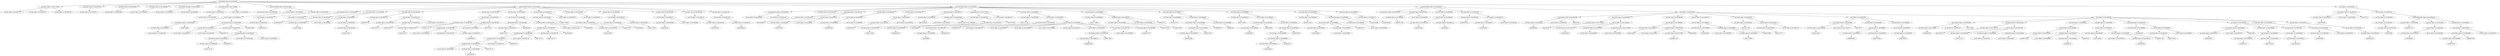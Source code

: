 strict digraph  {
<_ast.alias object at 0xa16f33710>;
<_ast.alias object at 0xa16f33750>;
<_ast.alias object at 0xa16f33790>;
<_ast.Import object at 0xa1715e910>;
<_ast.alias object at 0xa16f33810>;
<_ast.Import object at 0xa16f337d0>;
<_ast.alias object at 0xa16f33890>;
<_ast.Import object at 0xa16f33850>;
<_ast.alias object at 0xa16f33910>;
<_ast.Import object at 0xa16f338d0>;
<_ast.alias object at 0xa16f33990>;
<_ast.alias object at 0xa16f339d0>;
<_ast.ImportFrom object at 0xa16f33950>;
<_ast.Store object at 0x10295c290>;
<_ast.Name object at 0xa16f33a10>;
<_ast.Str object at 0xa16f33a50>;
<_ast.Assign object at 0xa175364d0>;
<_ast.arguments object at 0xa16f33a90>;
<_ast.Load object at 0x10295c1d0>;
<_ast.Name object at 0xa16f33b90>;
<_ast.Attribute object at 0xa16f33b50>;
Load8154080;
<_ast.Str object at 0xa16f33c50>;
<_ast.Str object at 0xa16f33c90>;
<_ast.List object at 0xa16f33c10>;
Load2938710;
<_ast.Name object at 0xa16f33d90>;
Load1734170;
<_ast.Attribute object at 0xa16f33d50>;
Load9488154;
<_ast.Eq object at 0x102961a90>;
<_ast.Str object at 0xa16f33dd0>;
<_ast.Compare object at 0xa16f33d10>;
<_ast.Index object at 0xa16f33cd0>;
<_ast.Subscript object at 0xa16f33bd0>;
Load9207699;
<_ast.Call object at 0xa16f33b10>;
<_ast.Expr object at 0xa16f33ad0>;
<_ast.Name object at 0xa16f33e10>;
Load5867138;
<_ast.Call object at 0xa16f2e910>;
<_ast.Expr object at 0xa32fb7ed0>;
<_ast.FunctionDef object at 0xa16c13390>;
<_ast.arg object at 0xa16f33e90>;
<_ast.arguments object at 0xa16f33e50>;
<_ast.Name object at 0xa16f33f10>;
Store6006076;
<_ast.Name object at 0xa16f33f90>;
Load6745899;
<_ast.Str object at 0xa16f33fd0>;
<_ast.Name object at 0xa32fb1090>;
Load5122591;
<_ast.Call object at 0xa32fb1050>;
<_ast.Call object at 0xa16f33f50>;
<_ast.Assign object at 0xa16f33ed0>;
<_ast.Name object at 0xa32fb1110>;
Store6087792;
<_ast.Name object at 0xa32fb1190>;
Load7452571;
<_ast.Name object at 0xa32fb11d0>;
Load9332816;
<_ast.Str object at 0xa32fb1210>;
<_ast.Call object at 0xa32fb1150>;
<_ast.Assign object at 0xa32fb10d0>;
<_ast.Name object at 0xa32fb1310>;
Load2105372;
<_ast.Attribute object at 0xa32fb12d0>;
Load1127371;
<_ast.Str object at 0xa32fb13d0>;
<_ast.Add object at 0x10295cc90>;
<_ast.Name object at 0xa32fb1410>;
Load6908512;
<_ast.BinOp object at 0xa32fb1390>;
<_ast.Str object at 0xa16f4df10>;
<_ast.BinOp object at 0xa32fb1350>;
Add7371037;
<_ast.Call object at 0xa32fb1290>;
<_ast.Expr object at 0xa32fb1250>;
<_ast.Name object at 0xa32fb1510>;
Load5707041;
<_ast.Attribute object at 0xa32fb14d0>;
Load9661508;
<_ast.Str object at 0xa32fb1690>;
<_ast.Name object at 0xa32fb16d0>;
Load2456524;
<_ast.BinOp object at 0xa32fb1650>;
Add3318174;
<_ast.Str object at 0xa32fb1710>;
<_ast.BinOp object at 0xa32fb1610>;
Add8267814;
<_ast.Str object at 0xa32fb1750>;
<_ast.BinOp object at 0xa32fb15d0>;
Add1791273;
<_ast.Name object at 0xa32fb1790>;
Load7319175;
<_ast.BinOp object at 0xa32fb1590>;
Add1843484;
<_ast.Str object at 0xa32fb17d0>;
<_ast.BinOp object at 0xa32fb1550>;
Add4885092;
<_ast.Call object at 0xa32fb1490>;
<_ast.Expr object at 0xa32fb1450>;
<_ast.Name object at 0xa32fb1850>;
Store7326563;
<_ast.Str object at 0xa32fb1890>;
<_ast.Assign object at 0xa32fb1810>;
<_ast.Name object at 0xa32fb1990>;
Load5579648;
<_ast.Attribute object at 0xa32fb1950>;
Load4427810;
<_ast.Call object at 0xa32fb1910>;
<_ast.Expr object at 0xa32fb18d0>;
<_ast.Name object at 0xa32fb1a50>;
Load1400801;
<_ast.Name object at 0xa32fb1a90>;
Load1224339;
<_ast.Call object at 0xa32fb1a10>;
<_ast.Expr object at 0xa32fb19d0>;
<_ast.Name object at 0xa32fb1b50>;
Load203644;
<_ast.Str object at 0xa32fb1b90>;
<_ast.Call object at 0xa32fb1b10>;
<_ast.Expr object at 0xa32fb1ad0>;
<_ast.Name object at 0xa32fb1c50>;
Load2024321;
<_ast.Call object at 0xa32fb1c10>;
<_ast.Expr object at 0xa32fb1bd0>;
<_ast.Name object at 0xa32fb1d10>;
Load2598974;
<_ast.Call object at 0xa32fb1cd0>;
<_ast.Expr object at 0xa32fb1c90>;
<_ast.FunctionDef object at 0xa18324b10>;
<_ast.arg object at 0xa32fb1dd0>;
<_ast.arg object at 0xa32fb1e10>;
<_ast.arguments object at 0xa32fb1d90>;
<_ast.Global object at 0xa32fb1e50>;
<_ast.Name object at 0xa32fb1ed0>;
Store283900;
<_ast.Name object at 0xa32fb1f50>;
Load2570507;
<_ast.Str object at 0xa32fb1f90>;
<_ast.Call object at 0xa32fb1f10>;
<_ast.Assign object at 0xa32fb1e90>;
<_ast.Name object at 0xa16f59090>;
Load6490626;
<_ast.Str object at 0xa16f590d0>;
<_ast.Call object at 0xa16f59050>;
<_ast.Expr object at 0xa32fb1fd0>;
<_ast.Name object at 0xa16f59190>;
Load2281004;
<_ast.Str object at 0xa16f591d0>;
<_ast.Call object at 0xa16f59150>;
<_ast.Expr object at 0xa16f59110>;
<_ast.Name object at 0xa16f59250>;
Store5028488;
<_ast.Str object at 0xa16f592d0>;
<_ast.Mod object at 0x102961090>;
<_ast.Name object at 0xa16f59350>;
Load8774249;
<_ast.Name object at 0xa16f59390>;
Load2984108;
<_ast.Tuple object at 0xa16f59310>;
Load5998568;
<_ast.BinOp object at 0xa16f59290>;
<_ast.Assign object at 0xa16f59210>;
<_ast.Name object at 0xa16f593d0>;
Store1340343;
<_ast.Str object at 0xa16f59410>;
<_ast.Assign object at 0xa17105d10>;
<_ast.Name object at 0xa16f59490>;
Store7172703;
<_ast.Name object at 0xa16f59590>;
Load548005;
<_ast.Attribute object at 0xa16f59550>;
Load6494139;
<_ast.Attribute object at 0xa16f59510>;
Load4620229;
<_ast.Str object at 0xa16f59610>;
<_ast.Str object at 0xa16f59650>;
<_ast.Str object at 0xa16f59690>;
<_ast.Str object at 0xa16f596d0>;
<_ast.Num object at 0xa16f59710>;
<_ast.Str object at 0xa16f59750>;
<_ast.Name object at 0xa16f59810>;
Load9809563;
<_ast.Attribute object at 0xa16f597d0>;
Load9215008;
<_ast.Str object at 0xa16f59850>;
<_ast.Call object at 0xa16f59790>;
<_ast.Name object at 0xa16f59890>;
Load5921776;
<_ast.Dict object at 0xa16f595d0>;
<_ast.Call object at 0xa16f594d0>;
<_ast.Assign object at 0xa16f59450>;
<_ast.Name object at 0xa16f59910>;
Store7773609;
<_ast.Name object at 0xa16f59990>;
Load7129570;
<_ast.Name object at 0xa16f599d0>;
Load4070269;
<_ast.BinOp object at 0xa16f59950>;
Add4341527;
<_ast.Assign object at 0xa16f598d0>;
<_ast.Name object at 0xa16f59a50>;
Store2511077;
<_ast.Name object at 0xa16f59b50>;
Load1629409;
<_ast.Attribute object at 0xa16f59b10>;
Load3517603;
<_ast.Attribute object at 0xa16f59ad0>;
Load8833417;
<_ast.Name object at 0xa16f59b90>;
Load892587;
<_ast.Call object at 0xa16f59a90>;
<_ast.Assign object at 0xa16f59a10>;
<_ast.Name object at 0xa16f59c10>;
Store7734283;
<_ast.Name object at 0xa16f59cd0>;
Load948895;
<_ast.Attribute object at 0xa16f59c90>;
Load5663406;
<_ast.Name object at 0xa16f59e10>;
Load2263841;
<_ast.Attribute object at 0xa16f59dd0>;
Load4408214;
<_ast.Call object at 0xa16f59d90>;
<_ast.Attribute object at 0xa16f59d50>;
Load5205842;
<_ast.Call object at 0xa16f59d10>;
<_ast.Call object at 0xa16f59c50>;
<_ast.Assign object at 0xa16f59bd0>;
<_ast.Name object at 0xa16f59e90>;
Store8113516;
<_ast.Name object at 0xa16f59f50>;
Load7289642;
<_ast.Str object at 0xa16f59fd0>;
<_ast.Index object at 0xa16f59f90>;
<_ast.Subscript object at 0xa16f59f10>;
Load9305817;
<_ast.Str object at 0xa16f38090>;
<_ast.Index object at 0xa16f38050>;
<_ast.Subscript object at 0xa16f59ed0>;
Load5234389;
<_ast.Assign object at 0xa16f59e50>;
<_ast.Name object at 0xa16f38110>;
Load4298548;
<_ast.Return object at 0xa16f380d0>;
<_ast.FunctionDef object at 0xa32fb1d50>;
<_ast.arguments object at 0xa16f33210>;
<_ast.Name object at 0xa32fb9e50>;
Store2921329;
<_ast.Str object at 0xa18fae050>;
<_ast.Assign object at 0xa16f33250>;
<_ast.Name object at 0xa18fae150>;
Load7615594;
<_ast.Name object at 0xa18fae110>;
Load446403;
<_ast.Call object at 0xa18fae090>;
<_ast.Expr object at 0xa18fae0d0>;
<_ast.Name object at 0xa18fae190>;
Store6276243;
<_ast.Name object at 0xa18fae210>;
Load8446975;
<_ast.Str object at 0xa18fae2d0>;
<_ast.Call object at 0xa18fae250>;
<_ast.Assign object at 0xa18fae1d0>;
<_ast.Name object at 0xa18fae350>;
Load9998361;
<_ast.Str object at 0xa18fae410>;
<_ast.Compare object at 0xa18fae390>;
Eq8822931;
<_ast.Name object at 0xa17564810>;
Store195361;
<_ast.Name object at 0xa17874210>;
Load5583004;
<_ast.Str object at 0xa18a9a8d0>;
<_ast.keyword object at 0xa16f56950>;
<_ast.Str object at 0xa32fd2850>;
<_ast.keyword object at 0xa171844d0>;
<_ast.Call object at 0xa17564450>;
<_ast.Assign object at 0xa18fae3d0>;
<_ast.Name object at 0xa16f65e10>;
Load5135901;
<_ast.Str object at 0xa1c51ff50>;
<_ast.Name object at 0xa222a5fd0>;
Load6651744;
<_ast.BinOp object at 0xa16f31690>;
Add4459844;
<_ast.Call object at 0xa16f65e90>;
<_ast.Expr object at 0xa16f653d0>;
<_ast.Name object at 0xa178a0690>;
Load7691008;
<_ast.Str object at 0xa16f696d0>;
<_ast.Name object at 0xa32fdb850>;
Load1774346;
<_ast.BinOp object at 0xa32fdf690>;
Add3057862;
<_ast.Call object at 0xa178a0050>;
<_ast.Expr object at 0xa178a0e10>;
<_ast.Name object at 0xa32fc0810>;
Store1467789;
<_ast.Name object at 0xa32fb5850>;
Load7557787;
<_ast.Str object at 0xa32fb5110>;
<_ast.Call object at 0xa32fc0450>;
<_ast.Assign object at 0xa32fc0f50>;
<_ast.Name object at 0xa2229a5d0>;
Load2522492;
<_ast.Str object at 0xa1718aa10>;
<_ast.Compare object at 0xa32fb5090>;
Eq6700737;
<_ast.Name object at 0xa16f5ef10>;
Load8880395;
<_ast.Name object at 0xa16f5ef50>;
Load7550035;
<_ast.Call object at 0xa32fd06d0>;
<_ast.Expr object at 0xa32fe4a50>;
<_ast.Name object at 0xa16f360d0>;
Load3790932;
<_ast.Call object at 0xa16f36610>;
<_ast.Expr object at 0xa16f36590>;
<_ast.If object at 0xa32fb53d0>;
<_ast.Name object at 0xa1c52b590>;
Load5067009;
<_ast.Str object at 0xa32fb7c10>;
<_ast.Compare object at 0xa16f36190>;
Eq1754350;
<_ast.Name object at 0xa1c530e50>;
Store5386713;
<_ast.Name object at 0xa189c54d0>;
Load7237151;
<_ast.Str object at 0xa32fc5510>;
<_ast.keyword object at 0xa16f19e90>;
<_ast.Str object at 0xa16f34b50>;
<_ast.keyword object at 0xa16f34ad0>;
<_ast.Call object at 0xa19405cd0>;
<_ast.Assign object at 0xa32fb7cd0>;
<_ast.Name object at 0xa16f349d0>;
Load9117888;
<_ast.Str object at 0xa16f34950>;
<_ast.Name object at 0xa16f34a90>;
Load188343;
<_ast.BinOp object at 0xa16f34b10>;
Add829235;
<_ast.Call object at 0xa16f34b90>;
<_ast.Expr object at 0xa16f34a50>;
<_ast.Name object at 0xa16f34850>;
Load1036549;
<_ast.Str object at 0xa16f347d0>;
<_ast.Name object at 0xa16f34910>;
Load2266230;
<_ast.BinOp object at 0xa16f34990>;
Add6621730;
<_ast.Call object at 0xa16f34a10>;
<_ast.Expr object at 0xa16f348d0>;
<_ast.Name object at 0xa16f34890>;
Store694229;
<_ast.Name object at 0xa16f34810>;
Load1379013;
<_ast.Str object at 0xa16f34650>;
<_ast.Call object at 0xa16f346d0>;
<_ast.Assign object at 0xa16f34750>;
<_ast.Name object at 0xa16f34710>;
Load1298871;
<_ast.Str object at 0xa16f34550>;
<_ast.Compare object at 0xa16f345d0>;
Eq6491308;
<_ast.Name object at 0xa16f34610>;
Load4042257;
<_ast.Name object at 0xa16f34450>;
Load3742870;
<_ast.Call object at 0xa16f344d0>;
<_ast.Expr object at 0xa16f34690>;
<_ast.Name object at 0xa16f34510>;
Load3302249;
<_ast.Call object at 0xa16f343d0>;
<_ast.Expr object at 0xa16f34590>;
<_ast.If object at 0xa16f34790>;
<_ast.Name object at 0xa16f342d0>;
Load1884659;
<_ast.Str object at 0xa16f34410>;
<_ast.Call object at 0xa16f34490>;
<_ast.Expr object at 0xa16f34350>;
<_ast.Name object at 0xa16f341d0>;
Load5585242;
<_ast.Call object at 0xa16f34390>;
<_ast.Expr object at 0xa16f34250>;
<_ast.If object at 0xa16f365d0>;
<_ast.If object at 0xa18fae290>;
<_ast.FunctionDef object at 0xa16f38150>;
<_ast.Name object at 0xa16f34290>;
Load4479946;
<_ast.Str object at 0xa16f340d0>;
<_ast.Compare object at 0xa16f34150>;
Eq2543779;
<_ast.Name object at 0xa16f34c50>;
Load587898;
<_ast.Call object at 0xa16f34190>;
<_ast.Expr object at 0xa16f34050>;
<_ast.Name object at 0xa16f34cd0>;
Load4076178;
<_ast.Name object at 0xa16f34c90>;
Load3449667;
<_ast.Str object at 0xa16f34dd0>;
<_ast.Call object at 0xa16f34d50>;
<_ast.Expr object at 0xa16f34090>;
<_ast.Name object at 0xa16f34ed0>;
Load6030131;
<_ast.Attribute object at 0xa16f34d90>;
Load6487529;
<_ast.Num object at 0xa16f34e10>;
<_ast.Call object at 0xa16f34e50>;
<_ast.Expr object at 0xa16f34d10>;
<_ast.ExceptHandler object at 0xa16f34110>;
<_ast.Try object at 0xa16f34210>;
<_ast.If object at 0xa16f34310>;
<_ast.Module object at 0xa32fc43d0>;
<_ast.Import object at 0xa1715e910> -> <_ast.alias object at 0xa16f33710>;
<_ast.Import object at 0xa1715e910> -> <_ast.alias object at 0xa16f33750>;
<_ast.Import object at 0xa1715e910> -> <_ast.alias object at 0xa16f33790>;
<_ast.Import object at 0xa16f337d0> -> <_ast.alias object at 0xa16f33810>;
<_ast.Import object at 0xa16f33850> -> <_ast.alias object at 0xa16f33890>;
<_ast.Import object at 0xa16f338d0> -> <_ast.alias object at 0xa16f33910>;
<_ast.ImportFrom object at 0xa16f33950> -> <_ast.alias object at 0xa16f33990>;
<_ast.ImportFrom object at 0xa16f33950> -> <_ast.alias object at 0xa16f339d0>;
<_ast.Name object at 0xa16f33a10> -> <_ast.Store object at 0x10295c290>;
<_ast.Assign object at 0xa175364d0> -> <_ast.Name object at 0xa16f33a10>;
<_ast.Assign object at 0xa175364d0> -> <_ast.Str object at 0xa16f33a50>;
<_ast.Name object at 0xa16f33b90> -> <_ast.Load object at 0x10295c1d0>;
<_ast.Attribute object at 0xa16f33b50> -> <_ast.Name object at 0xa16f33b90>;
<_ast.Attribute object at 0xa16f33b50> -> Load8154080;
<_ast.List object at 0xa16f33c10> -> <_ast.Str object at 0xa16f33c50>;
<_ast.List object at 0xa16f33c10> -> <_ast.Str object at 0xa16f33c90>;
<_ast.List object at 0xa16f33c10> -> Load2938710;
<_ast.Name object at 0xa16f33d90> -> Load1734170;
<_ast.Attribute object at 0xa16f33d50> -> <_ast.Name object at 0xa16f33d90>;
<_ast.Attribute object at 0xa16f33d50> -> Load9488154;
<_ast.Compare object at 0xa16f33d10> -> <_ast.Attribute object at 0xa16f33d50>;
<_ast.Compare object at 0xa16f33d10> -> <_ast.Eq object at 0x102961a90>;
<_ast.Compare object at 0xa16f33d10> -> <_ast.Str object at 0xa16f33dd0>;
<_ast.Index object at 0xa16f33cd0> -> <_ast.Compare object at 0xa16f33d10>;
<_ast.Subscript object at 0xa16f33bd0> -> <_ast.List object at 0xa16f33c10>;
<_ast.Subscript object at 0xa16f33bd0> -> <_ast.Index object at 0xa16f33cd0>;
<_ast.Subscript object at 0xa16f33bd0> -> Load9207699;
<_ast.Call object at 0xa16f33b10> -> <_ast.Attribute object at 0xa16f33b50>;
<_ast.Call object at 0xa16f33b10> -> <_ast.Subscript object at 0xa16f33bd0>;
<_ast.Expr object at 0xa16f33ad0> -> <_ast.Call object at 0xa16f33b10>;
<_ast.Name object at 0xa16f33e10> -> Load5867138;
<_ast.Call object at 0xa16f2e910> -> <_ast.Name object at 0xa16f33e10>;
<_ast.Expr object at 0xa32fb7ed0> -> <_ast.Call object at 0xa16f2e910>;
<_ast.FunctionDef object at 0xa16c13390> -> <_ast.arguments object at 0xa16f33a90>;
<_ast.FunctionDef object at 0xa16c13390> -> <_ast.Expr object at 0xa16f33ad0>;
<_ast.FunctionDef object at 0xa16c13390> -> <_ast.Expr object at 0xa32fb7ed0>;
<_ast.arguments object at 0xa16f33e50> -> <_ast.arg object at 0xa16f33e90>;
<_ast.Name object at 0xa16f33f10> -> Store6006076;
<_ast.Name object at 0xa16f33f90> -> Load6745899;
<_ast.Name object at 0xa32fb1090> -> Load5122591;
<_ast.Call object at 0xa32fb1050> -> <_ast.Name object at 0xa32fb1090>;
<_ast.Call object at 0xa16f33f50> -> <_ast.Name object at 0xa16f33f90>;
<_ast.Call object at 0xa16f33f50> -> <_ast.Str object at 0xa16f33fd0>;
<_ast.Call object at 0xa16f33f50> -> <_ast.Call object at 0xa32fb1050>;
<_ast.Assign object at 0xa16f33ed0> -> <_ast.Name object at 0xa16f33f10>;
<_ast.Assign object at 0xa16f33ed0> -> <_ast.Call object at 0xa16f33f50>;
<_ast.Name object at 0xa32fb1110> -> Store6087792;
<_ast.Name object at 0xa32fb1190> -> Load7452571;
<_ast.Name object at 0xa32fb11d0> -> Load9332816;
<_ast.Call object at 0xa32fb1150> -> <_ast.Name object at 0xa32fb1190>;
<_ast.Call object at 0xa32fb1150> -> <_ast.Name object at 0xa32fb11d0>;
<_ast.Call object at 0xa32fb1150> -> <_ast.Str object at 0xa32fb1210>;
<_ast.Assign object at 0xa32fb10d0> -> <_ast.Name object at 0xa32fb1110>;
<_ast.Assign object at 0xa32fb10d0> -> <_ast.Call object at 0xa32fb1150>;
<_ast.Name object at 0xa32fb1310> -> Load2105372;
<_ast.Attribute object at 0xa32fb12d0> -> <_ast.Name object at 0xa32fb1310>;
<_ast.Attribute object at 0xa32fb12d0> -> Load1127371;
<_ast.Name object at 0xa32fb1410> -> Load6908512;
<_ast.BinOp object at 0xa32fb1390> -> <_ast.Str object at 0xa32fb13d0>;
<_ast.BinOp object at 0xa32fb1390> -> <_ast.Add object at 0x10295cc90>;
<_ast.BinOp object at 0xa32fb1390> -> <_ast.Name object at 0xa32fb1410>;
<_ast.BinOp object at 0xa32fb1350> -> <_ast.BinOp object at 0xa32fb1390>;
<_ast.BinOp object at 0xa32fb1350> -> Add7371037;
<_ast.BinOp object at 0xa32fb1350> -> <_ast.Str object at 0xa16f4df10>;
<_ast.Call object at 0xa32fb1290> -> <_ast.Attribute object at 0xa32fb12d0>;
<_ast.Call object at 0xa32fb1290> -> <_ast.BinOp object at 0xa32fb1350>;
<_ast.Expr object at 0xa32fb1250> -> <_ast.Call object at 0xa32fb1290>;
<_ast.Name object at 0xa32fb1510> -> Load5707041;
<_ast.Attribute object at 0xa32fb14d0> -> <_ast.Name object at 0xa32fb1510>;
<_ast.Attribute object at 0xa32fb14d0> -> Load9661508;
<_ast.Name object at 0xa32fb16d0> -> Load2456524;
<_ast.BinOp object at 0xa32fb1650> -> <_ast.Str object at 0xa32fb1690>;
<_ast.BinOp object at 0xa32fb1650> -> Add3318174;
<_ast.BinOp object at 0xa32fb1650> -> <_ast.Name object at 0xa32fb16d0>;
<_ast.BinOp object at 0xa32fb1610> -> <_ast.BinOp object at 0xa32fb1650>;
<_ast.BinOp object at 0xa32fb1610> -> Add8267814;
<_ast.BinOp object at 0xa32fb1610> -> <_ast.Str object at 0xa32fb1710>;
<_ast.BinOp object at 0xa32fb15d0> -> <_ast.BinOp object at 0xa32fb1610>;
<_ast.BinOp object at 0xa32fb15d0> -> Add1791273;
<_ast.BinOp object at 0xa32fb15d0> -> <_ast.Str object at 0xa32fb1750>;
<_ast.Name object at 0xa32fb1790> -> Load7319175;
<_ast.BinOp object at 0xa32fb1590> -> <_ast.BinOp object at 0xa32fb15d0>;
<_ast.BinOp object at 0xa32fb1590> -> Add1843484;
<_ast.BinOp object at 0xa32fb1590> -> <_ast.Name object at 0xa32fb1790>;
<_ast.BinOp object at 0xa32fb1550> -> <_ast.BinOp object at 0xa32fb1590>;
<_ast.BinOp object at 0xa32fb1550> -> Add4885092;
<_ast.BinOp object at 0xa32fb1550> -> <_ast.Str object at 0xa32fb17d0>;
<_ast.Call object at 0xa32fb1490> -> <_ast.Attribute object at 0xa32fb14d0>;
<_ast.Call object at 0xa32fb1490> -> <_ast.BinOp object at 0xa32fb1550>;
<_ast.Expr object at 0xa32fb1450> -> <_ast.Call object at 0xa32fb1490>;
<_ast.Name object at 0xa32fb1850> -> Store7326563;
<_ast.Assign object at 0xa32fb1810> -> <_ast.Name object at 0xa32fb1850>;
<_ast.Assign object at 0xa32fb1810> -> <_ast.Str object at 0xa32fb1890>;
<_ast.Name object at 0xa32fb1990> -> Load5579648;
<_ast.Attribute object at 0xa32fb1950> -> <_ast.Name object at 0xa32fb1990>;
<_ast.Attribute object at 0xa32fb1950> -> Load4427810;
<_ast.Call object at 0xa32fb1910> -> <_ast.Attribute object at 0xa32fb1950>;
<_ast.Expr object at 0xa32fb18d0> -> <_ast.Call object at 0xa32fb1910>;
<_ast.Name object at 0xa32fb1a50> -> Load1400801;
<_ast.Name object at 0xa32fb1a90> -> Load1224339;
<_ast.Call object at 0xa32fb1a10> -> <_ast.Name object at 0xa32fb1a50>;
<_ast.Call object at 0xa32fb1a10> -> <_ast.Name object at 0xa32fb1a90>;
<_ast.Expr object at 0xa32fb19d0> -> <_ast.Call object at 0xa32fb1a10>;
<_ast.Name object at 0xa32fb1b50> -> Load203644;
<_ast.Call object at 0xa32fb1b10> -> <_ast.Name object at 0xa32fb1b50>;
<_ast.Call object at 0xa32fb1b10> -> <_ast.Str object at 0xa32fb1b90>;
<_ast.Expr object at 0xa32fb1ad0> -> <_ast.Call object at 0xa32fb1b10>;
<_ast.Name object at 0xa32fb1c50> -> Load2024321;
<_ast.Call object at 0xa32fb1c10> -> <_ast.Name object at 0xa32fb1c50>;
<_ast.Expr object at 0xa32fb1bd0> -> <_ast.Call object at 0xa32fb1c10>;
<_ast.Name object at 0xa32fb1d10> -> Load2598974;
<_ast.Call object at 0xa32fb1cd0> -> <_ast.Name object at 0xa32fb1d10>;
<_ast.Expr object at 0xa32fb1c90> -> <_ast.Call object at 0xa32fb1cd0>;
<_ast.FunctionDef object at 0xa18324b10> -> <_ast.arguments object at 0xa16f33e50>;
<_ast.FunctionDef object at 0xa18324b10> -> <_ast.Assign object at 0xa16f33ed0>;
<_ast.FunctionDef object at 0xa18324b10> -> <_ast.Assign object at 0xa32fb10d0>;
<_ast.FunctionDef object at 0xa18324b10> -> <_ast.Expr object at 0xa32fb1250>;
<_ast.FunctionDef object at 0xa18324b10> -> <_ast.Expr object at 0xa32fb1450>;
<_ast.FunctionDef object at 0xa18324b10> -> <_ast.Assign object at 0xa32fb1810>;
<_ast.FunctionDef object at 0xa18324b10> -> <_ast.Expr object at 0xa32fb18d0>;
<_ast.FunctionDef object at 0xa18324b10> -> <_ast.Expr object at 0xa32fb19d0>;
<_ast.FunctionDef object at 0xa18324b10> -> <_ast.Expr object at 0xa32fb1ad0>;
<_ast.FunctionDef object at 0xa18324b10> -> <_ast.Expr object at 0xa32fb1bd0>;
<_ast.FunctionDef object at 0xa18324b10> -> <_ast.Expr object at 0xa32fb1c90>;
<_ast.arguments object at 0xa32fb1d90> -> <_ast.arg object at 0xa32fb1dd0>;
<_ast.arguments object at 0xa32fb1d90> -> <_ast.arg object at 0xa32fb1e10>;
<_ast.Name object at 0xa32fb1ed0> -> Store283900;
<_ast.Name object at 0xa32fb1f50> -> Load2570507;
<_ast.Call object at 0xa32fb1f10> -> <_ast.Name object at 0xa32fb1f50>;
<_ast.Call object at 0xa32fb1f10> -> <_ast.Str object at 0xa32fb1f90>;
<_ast.Assign object at 0xa32fb1e90> -> <_ast.Name object at 0xa32fb1ed0>;
<_ast.Assign object at 0xa32fb1e90> -> <_ast.Call object at 0xa32fb1f10>;
<_ast.Name object at 0xa16f59090> -> Load6490626;
<_ast.Call object at 0xa16f59050> -> <_ast.Name object at 0xa16f59090>;
<_ast.Call object at 0xa16f59050> -> <_ast.Str object at 0xa16f590d0>;
<_ast.Expr object at 0xa32fb1fd0> -> <_ast.Call object at 0xa16f59050>;
<_ast.Name object at 0xa16f59190> -> Load2281004;
<_ast.Call object at 0xa16f59150> -> <_ast.Name object at 0xa16f59190>;
<_ast.Call object at 0xa16f59150> -> <_ast.Str object at 0xa16f591d0>;
<_ast.Expr object at 0xa16f59110> -> <_ast.Call object at 0xa16f59150>;
<_ast.Name object at 0xa16f59250> -> Store5028488;
<_ast.Name object at 0xa16f59350> -> Load8774249;
<_ast.Name object at 0xa16f59390> -> Load2984108;
<_ast.Tuple object at 0xa16f59310> -> <_ast.Name object at 0xa16f59350>;
<_ast.Tuple object at 0xa16f59310> -> <_ast.Name object at 0xa16f59390>;
<_ast.Tuple object at 0xa16f59310> -> Load5998568;
<_ast.BinOp object at 0xa16f59290> -> <_ast.Str object at 0xa16f592d0>;
<_ast.BinOp object at 0xa16f59290> -> <_ast.Mod object at 0x102961090>;
<_ast.BinOp object at 0xa16f59290> -> <_ast.Tuple object at 0xa16f59310>;
<_ast.Assign object at 0xa16f59210> -> <_ast.Name object at 0xa16f59250>;
<_ast.Assign object at 0xa16f59210> -> <_ast.BinOp object at 0xa16f59290>;
<_ast.Name object at 0xa16f593d0> -> Store1340343;
<_ast.Assign object at 0xa17105d10> -> <_ast.Name object at 0xa16f593d0>;
<_ast.Assign object at 0xa17105d10> -> <_ast.Str object at 0xa16f59410>;
<_ast.Name object at 0xa16f59490> -> Store7172703;
<_ast.Name object at 0xa16f59590> -> Load548005;
<_ast.Attribute object at 0xa16f59550> -> <_ast.Name object at 0xa16f59590>;
<_ast.Attribute object at 0xa16f59550> -> Load6494139;
<_ast.Attribute object at 0xa16f59510> -> <_ast.Attribute object at 0xa16f59550>;
<_ast.Attribute object at 0xa16f59510> -> Load4620229;
<_ast.Name object at 0xa16f59810> -> Load9809563;
<_ast.Attribute object at 0xa16f597d0> -> <_ast.Name object at 0xa16f59810>;
<_ast.Attribute object at 0xa16f597d0> -> Load9215008;
<_ast.Call object at 0xa16f59790> -> <_ast.Attribute object at 0xa16f597d0>;
<_ast.Call object at 0xa16f59790> -> <_ast.Str object at 0xa16f59850>;
<_ast.Name object at 0xa16f59890> -> Load5921776;
<_ast.Dict object at 0xa16f595d0> -> <_ast.Str object at 0xa16f59610>;
<_ast.Dict object at 0xa16f595d0> -> <_ast.Str object at 0xa16f59650>;
<_ast.Dict object at 0xa16f595d0> -> <_ast.Str object at 0xa16f59690>;
<_ast.Dict object at 0xa16f595d0> -> <_ast.Str object at 0xa16f596d0>;
<_ast.Dict object at 0xa16f595d0> -> <_ast.Num object at 0xa16f59710>;
<_ast.Dict object at 0xa16f595d0> -> <_ast.Str object at 0xa16f59750>;
<_ast.Dict object at 0xa16f595d0> -> <_ast.Call object at 0xa16f59790>;
<_ast.Dict object at 0xa16f595d0> -> <_ast.Name object at 0xa16f59890>;
<_ast.Call object at 0xa16f594d0> -> <_ast.Attribute object at 0xa16f59510>;
<_ast.Call object at 0xa16f594d0> -> <_ast.Dict object at 0xa16f595d0>;
<_ast.Assign object at 0xa16f59450> -> <_ast.Name object at 0xa16f59490>;
<_ast.Assign object at 0xa16f59450> -> <_ast.Call object at 0xa16f594d0>;
<_ast.Name object at 0xa16f59910> -> Store7773609;
<_ast.Name object at 0xa16f59990> -> Load7129570;
<_ast.Name object at 0xa16f599d0> -> Load4070269;
<_ast.BinOp object at 0xa16f59950> -> <_ast.Name object at 0xa16f59990>;
<_ast.BinOp object at 0xa16f59950> -> Add4341527;
<_ast.BinOp object at 0xa16f59950> -> <_ast.Name object at 0xa16f599d0>;
<_ast.Assign object at 0xa16f598d0> -> <_ast.Name object at 0xa16f59910>;
<_ast.Assign object at 0xa16f598d0> -> <_ast.BinOp object at 0xa16f59950>;
<_ast.Name object at 0xa16f59a50> -> Store2511077;
<_ast.Name object at 0xa16f59b50> -> Load1629409;
<_ast.Attribute object at 0xa16f59b10> -> <_ast.Name object at 0xa16f59b50>;
<_ast.Attribute object at 0xa16f59b10> -> Load3517603;
<_ast.Attribute object at 0xa16f59ad0> -> <_ast.Attribute object at 0xa16f59b10>;
<_ast.Attribute object at 0xa16f59ad0> -> Load8833417;
<_ast.Name object at 0xa16f59b90> -> Load892587;
<_ast.Call object at 0xa16f59a90> -> <_ast.Attribute object at 0xa16f59ad0>;
<_ast.Call object at 0xa16f59a90> -> <_ast.Name object at 0xa16f59b90>;
<_ast.Assign object at 0xa16f59a10> -> <_ast.Name object at 0xa16f59a50>;
<_ast.Assign object at 0xa16f59a10> -> <_ast.Call object at 0xa16f59a90>;
<_ast.Name object at 0xa16f59c10> -> Store7734283;
<_ast.Name object at 0xa16f59cd0> -> Load948895;
<_ast.Attribute object at 0xa16f59c90> -> <_ast.Name object at 0xa16f59cd0>;
<_ast.Attribute object at 0xa16f59c90> -> Load5663406;
<_ast.Name object at 0xa16f59e10> -> Load2263841;
<_ast.Attribute object at 0xa16f59dd0> -> <_ast.Name object at 0xa16f59e10>;
<_ast.Attribute object at 0xa16f59dd0> -> Load4408214;
<_ast.Call object at 0xa16f59d90> -> <_ast.Attribute object at 0xa16f59dd0>;
<_ast.Attribute object at 0xa16f59d50> -> <_ast.Call object at 0xa16f59d90>;
<_ast.Attribute object at 0xa16f59d50> -> Load5205842;
<_ast.Call object at 0xa16f59d10> -> <_ast.Attribute object at 0xa16f59d50>;
<_ast.Call object at 0xa16f59c50> -> <_ast.Attribute object at 0xa16f59c90>;
<_ast.Call object at 0xa16f59c50> -> <_ast.Call object at 0xa16f59d10>;
<_ast.Assign object at 0xa16f59bd0> -> <_ast.Name object at 0xa16f59c10>;
<_ast.Assign object at 0xa16f59bd0> -> <_ast.Call object at 0xa16f59c50>;
<_ast.Name object at 0xa16f59e90> -> Store8113516;
<_ast.Name object at 0xa16f59f50> -> Load7289642;
<_ast.Index object at 0xa16f59f90> -> <_ast.Str object at 0xa16f59fd0>;
<_ast.Subscript object at 0xa16f59f10> -> <_ast.Name object at 0xa16f59f50>;
<_ast.Subscript object at 0xa16f59f10> -> <_ast.Index object at 0xa16f59f90>;
<_ast.Subscript object at 0xa16f59f10> -> Load9305817;
<_ast.Index object at 0xa16f38050> -> <_ast.Str object at 0xa16f38090>;
<_ast.Subscript object at 0xa16f59ed0> -> <_ast.Subscript object at 0xa16f59f10>;
<_ast.Subscript object at 0xa16f59ed0> -> <_ast.Index object at 0xa16f38050>;
<_ast.Subscript object at 0xa16f59ed0> -> Load5234389;
<_ast.Assign object at 0xa16f59e50> -> <_ast.Name object at 0xa16f59e90>;
<_ast.Assign object at 0xa16f59e50> -> <_ast.Subscript object at 0xa16f59ed0>;
<_ast.Name object at 0xa16f38110> -> Load4298548;
<_ast.Return object at 0xa16f380d0> -> <_ast.Name object at 0xa16f38110>;
<_ast.FunctionDef object at 0xa32fb1d50> -> <_ast.arguments object at 0xa32fb1d90>;
<_ast.FunctionDef object at 0xa32fb1d50> -> <_ast.Global object at 0xa32fb1e50>;
<_ast.FunctionDef object at 0xa32fb1d50> -> <_ast.Assign object at 0xa32fb1e90>;
<_ast.FunctionDef object at 0xa32fb1d50> -> <_ast.Expr object at 0xa32fb1fd0>;
<_ast.FunctionDef object at 0xa32fb1d50> -> <_ast.Expr object at 0xa16f59110>;
<_ast.FunctionDef object at 0xa32fb1d50> -> <_ast.Assign object at 0xa16f59210>;
<_ast.FunctionDef object at 0xa32fb1d50> -> <_ast.Assign object at 0xa17105d10>;
<_ast.FunctionDef object at 0xa32fb1d50> -> <_ast.Assign object at 0xa16f59450>;
<_ast.FunctionDef object at 0xa32fb1d50> -> <_ast.Assign object at 0xa16f598d0>;
<_ast.FunctionDef object at 0xa32fb1d50> -> <_ast.Assign object at 0xa16f59a10>;
<_ast.FunctionDef object at 0xa32fb1d50> -> <_ast.Assign object at 0xa16f59bd0>;
<_ast.FunctionDef object at 0xa32fb1d50> -> <_ast.Assign object at 0xa16f59e50>;
<_ast.FunctionDef object at 0xa32fb1d50> -> <_ast.Return object at 0xa16f380d0>;
<_ast.Name object at 0xa32fb9e50> -> Store2921329;
<_ast.Assign object at 0xa16f33250> -> <_ast.Name object at 0xa32fb9e50>;
<_ast.Assign object at 0xa16f33250> -> <_ast.Str object at 0xa18fae050>;
<_ast.Name object at 0xa18fae150> -> Load7615594;
<_ast.Name object at 0xa18fae110> -> Load446403;
<_ast.Call object at 0xa18fae090> -> <_ast.Name object at 0xa18fae150>;
<_ast.Call object at 0xa18fae090> -> <_ast.Name object at 0xa18fae110>;
<_ast.Expr object at 0xa18fae0d0> -> <_ast.Call object at 0xa18fae090>;
<_ast.Name object at 0xa18fae190> -> Store6276243;
<_ast.Name object at 0xa18fae210> -> Load8446975;
<_ast.Call object at 0xa18fae250> -> <_ast.Name object at 0xa18fae210>;
<_ast.Call object at 0xa18fae250> -> <_ast.Str object at 0xa18fae2d0>;
<_ast.Assign object at 0xa18fae1d0> -> <_ast.Name object at 0xa18fae190>;
<_ast.Assign object at 0xa18fae1d0> -> <_ast.Call object at 0xa18fae250>;
<_ast.Name object at 0xa18fae350> -> Load9998361;
<_ast.Compare object at 0xa18fae390> -> <_ast.Name object at 0xa18fae350>;
<_ast.Compare object at 0xa18fae390> -> Eq8822931;
<_ast.Compare object at 0xa18fae390> -> <_ast.Str object at 0xa18fae410>;
<_ast.Name object at 0xa17564810> -> Store195361;
<_ast.Name object at 0xa17874210> -> Load5583004;
<_ast.keyword object at 0xa16f56950> -> <_ast.Str object at 0xa18a9a8d0>;
<_ast.keyword object at 0xa171844d0> -> <_ast.Str object at 0xa32fd2850>;
<_ast.Call object at 0xa17564450> -> <_ast.Name object at 0xa17874210>;
<_ast.Call object at 0xa17564450> -> <_ast.keyword object at 0xa16f56950>;
<_ast.Call object at 0xa17564450> -> <_ast.keyword object at 0xa171844d0>;
<_ast.Assign object at 0xa18fae3d0> -> <_ast.Name object at 0xa17564810>;
<_ast.Assign object at 0xa18fae3d0> -> <_ast.Call object at 0xa17564450>;
<_ast.Name object at 0xa16f65e10> -> Load5135901;
<_ast.Name object at 0xa222a5fd0> -> Load6651744;
<_ast.BinOp object at 0xa16f31690> -> <_ast.Str object at 0xa1c51ff50>;
<_ast.BinOp object at 0xa16f31690> -> Add4459844;
<_ast.BinOp object at 0xa16f31690> -> <_ast.Name object at 0xa222a5fd0>;
<_ast.Call object at 0xa16f65e90> -> <_ast.Name object at 0xa16f65e10>;
<_ast.Call object at 0xa16f65e90> -> <_ast.BinOp object at 0xa16f31690>;
<_ast.Expr object at 0xa16f653d0> -> <_ast.Call object at 0xa16f65e90>;
<_ast.Name object at 0xa178a0690> -> Load7691008;
<_ast.Name object at 0xa32fdb850> -> Load1774346;
<_ast.BinOp object at 0xa32fdf690> -> <_ast.Str object at 0xa16f696d0>;
<_ast.BinOp object at 0xa32fdf690> -> Add3057862;
<_ast.BinOp object at 0xa32fdf690> -> <_ast.Name object at 0xa32fdb850>;
<_ast.Call object at 0xa178a0050> -> <_ast.Name object at 0xa178a0690>;
<_ast.Call object at 0xa178a0050> -> <_ast.BinOp object at 0xa32fdf690>;
<_ast.Expr object at 0xa178a0e10> -> <_ast.Call object at 0xa178a0050>;
<_ast.Name object at 0xa32fc0810> -> Store1467789;
<_ast.Name object at 0xa32fb5850> -> Load7557787;
<_ast.Call object at 0xa32fc0450> -> <_ast.Name object at 0xa32fb5850>;
<_ast.Call object at 0xa32fc0450> -> <_ast.Str object at 0xa32fb5110>;
<_ast.Assign object at 0xa32fc0f50> -> <_ast.Name object at 0xa32fc0810>;
<_ast.Assign object at 0xa32fc0f50> -> <_ast.Call object at 0xa32fc0450>;
<_ast.Name object at 0xa2229a5d0> -> Load2522492;
<_ast.Compare object at 0xa32fb5090> -> <_ast.Name object at 0xa2229a5d0>;
<_ast.Compare object at 0xa32fb5090> -> Eq6700737;
<_ast.Compare object at 0xa32fb5090> -> <_ast.Str object at 0xa1718aa10>;
<_ast.Name object at 0xa16f5ef10> -> Load8880395;
<_ast.Name object at 0xa16f5ef50> -> Load7550035;
<_ast.Call object at 0xa32fd06d0> -> <_ast.Name object at 0xa16f5ef10>;
<_ast.Call object at 0xa32fd06d0> -> <_ast.Name object at 0xa16f5ef50>;
<_ast.Expr object at 0xa32fe4a50> -> <_ast.Call object at 0xa32fd06d0>;
<_ast.Name object at 0xa16f360d0> -> Load3790932;
<_ast.Call object at 0xa16f36610> -> <_ast.Name object at 0xa16f360d0>;
<_ast.Expr object at 0xa16f36590> -> <_ast.Call object at 0xa16f36610>;
<_ast.If object at 0xa32fb53d0> -> <_ast.Compare object at 0xa32fb5090>;
<_ast.If object at 0xa32fb53d0> -> <_ast.Expr object at 0xa32fe4a50>;
<_ast.If object at 0xa32fb53d0> -> <_ast.Expr object at 0xa16f36590>;
<_ast.Name object at 0xa1c52b590> -> Load5067009;
<_ast.Compare object at 0xa16f36190> -> <_ast.Name object at 0xa1c52b590>;
<_ast.Compare object at 0xa16f36190> -> Eq1754350;
<_ast.Compare object at 0xa16f36190> -> <_ast.Str object at 0xa32fb7c10>;
<_ast.Name object at 0xa1c530e50> -> Store5386713;
<_ast.Name object at 0xa189c54d0> -> Load7237151;
<_ast.keyword object at 0xa16f19e90> -> <_ast.Str object at 0xa32fc5510>;
<_ast.keyword object at 0xa16f34ad0> -> <_ast.Str object at 0xa16f34b50>;
<_ast.Call object at 0xa19405cd0> -> <_ast.Name object at 0xa189c54d0>;
<_ast.Call object at 0xa19405cd0> -> <_ast.keyword object at 0xa16f19e90>;
<_ast.Call object at 0xa19405cd0> -> <_ast.keyword object at 0xa16f34ad0>;
<_ast.Assign object at 0xa32fb7cd0> -> <_ast.Name object at 0xa1c530e50>;
<_ast.Assign object at 0xa32fb7cd0> -> <_ast.Call object at 0xa19405cd0>;
<_ast.Name object at 0xa16f349d0> -> Load9117888;
<_ast.Name object at 0xa16f34a90> -> Load188343;
<_ast.BinOp object at 0xa16f34b10> -> <_ast.Str object at 0xa16f34950>;
<_ast.BinOp object at 0xa16f34b10> -> Add829235;
<_ast.BinOp object at 0xa16f34b10> -> <_ast.Name object at 0xa16f34a90>;
<_ast.Call object at 0xa16f34b90> -> <_ast.Name object at 0xa16f349d0>;
<_ast.Call object at 0xa16f34b90> -> <_ast.BinOp object at 0xa16f34b10>;
<_ast.Expr object at 0xa16f34a50> -> <_ast.Call object at 0xa16f34b90>;
<_ast.Name object at 0xa16f34850> -> Load1036549;
<_ast.Name object at 0xa16f34910> -> Load2266230;
<_ast.BinOp object at 0xa16f34990> -> <_ast.Str object at 0xa16f347d0>;
<_ast.BinOp object at 0xa16f34990> -> Add6621730;
<_ast.BinOp object at 0xa16f34990> -> <_ast.Name object at 0xa16f34910>;
<_ast.Call object at 0xa16f34a10> -> <_ast.Name object at 0xa16f34850>;
<_ast.Call object at 0xa16f34a10> -> <_ast.BinOp object at 0xa16f34990>;
<_ast.Expr object at 0xa16f348d0> -> <_ast.Call object at 0xa16f34a10>;
<_ast.Name object at 0xa16f34890> -> Store694229;
<_ast.Name object at 0xa16f34810> -> Load1379013;
<_ast.Call object at 0xa16f346d0> -> <_ast.Name object at 0xa16f34810>;
<_ast.Call object at 0xa16f346d0> -> <_ast.Str object at 0xa16f34650>;
<_ast.Assign object at 0xa16f34750> -> <_ast.Name object at 0xa16f34890>;
<_ast.Assign object at 0xa16f34750> -> <_ast.Call object at 0xa16f346d0>;
<_ast.Name object at 0xa16f34710> -> Load1298871;
<_ast.Compare object at 0xa16f345d0> -> <_ast.Name object at 0xa16f34710>;
<_ast.Compare object at 0xa16f345d0> -> Eq6491308;
<_ast.Compare object at 0xa16f345d0> -> <_ast.Str object at 0xa16f34550>;
<_ast.Name object at 0xa16f34610> -> Load4042257;
<_ast.Name object at 0xa16f34450> -> Load3742870;
<_ast.Call object at 0xa16f344d0> -> <_ast.Name object at 0xa16f34610>;
<_ast.Call object at 0xa16f344d0> -> <_ast.Name object at 0xa16f34450>;
<_ast.Expr object at 0xa16f34690> -> <_ast.Call object at 0xa16f344d0>;
<_ast.Name object at 0xa16f34510> -> Load3302249;
<_ast.Call object at 0xa16f343d0> -> <_ast.Name object at 0xa16f34510>;
<_ast.Expr object at 0xa16f34590> -> <_ast.Call object at 0xa16f343d0>;
<_ast.If object at 0xa16f34790> -> <_ast.Compare object at 0xa16f345d0>;
<_ast.If object at 0xa16f34790> -> <_ast.Expr object at 0xa16f34690>;
<_ast.If object at 0xa16f34790> -> <_ast.Expr object at 0xa16f34590>;
<_ast.Name object at 0xa16f342d0> -> Load1884659;
<_ast.Call object at 0xa16f34490> -> <_ast.Name object at 0xa16f342d0>;
<_ast.Call object at 0xa16f34490> -> <_ast.Str object at 0xa16f34410>;
<_ast.Expr object at 0xa16f34350> -> <_ast.Call object at 0xa16f34490>;
<_ast.Name object at 0xa16f341d0> -> Load5585242;
<_ast.Call object at 0xa16f34390> -> <_ast.Name object at 0xa16f341d0>;
<_ast.Expr object at 0xa16f34250> -> <_ast.Call object at 0xa16f34390>;
<_ast.If object at 0xa16f365d0> -> <_ast.Compare object at 0xa16f36190>;
<_ast.If object at 0xa16f365d0> -> <_ast.Assign object at 0xa32fb7cd0>;
<_ast.If object at 0xa16f365d0> -> <_ast.Expr object at 0xa16f34a50>;
<_ast.If object at 0xa16f365d0> -> <_ast.Expr object at 0xa16f348d0>;
<_ast.If object at 0xa16f365d0> -> <_ast.Assign object at 0xa16f34750>;
<_ast.If object at 0xa16f365d0> -> <_ast.If object at 0xa16f34790>;
<_ast.If object at 0xa16f365d0> -> <_ast.Expr object at 0xa16f34350>;
<_ast.If object at 0xa16f365d0> -> <_ast.Expr object at 0xa16f34250>;
<_ast.If object at 0xa18fae290> -> <_ast.Compare object at 0xa18fae390>;
<_ast.If object at 0xa18fae290> -> <_ast.Assign object at 0xa18fae3d0>;
<_ast.If object at 0xa18fae290> -> <_ast.Expr object at 0xa16f653d0>;
<_ast.If object at 0xa18fae290> -> <_ast.Expr object at 0xa178a0e10>;
<_ast.If object at 0xa18fae290> -> <_ast.Assign object at 0xa32fc0f50>;
<_ast.If object at 0xa18fae290> -> <_ast.If object at 0xa32fb53d0>;
<_ast.If object at 0xa18fae290> -> <_ast.If object at 0xa16f365d0>;
<_ast.FunctionDef object at 0xa16f38150> -> <_ast.arguments object at 0xa16f33210>;
<_ast.FunctionDef object at 0xa16f38150> -> <_ast.Assign object at 0xa16f33250>;
<_ast.FunctionDef object at 0xa16f38150> -> <_ast.Expr object at 0xa18fae0d0>;
<_ast.FunctionDef object at 0xa16f38150> -> <_ast.Assign object at 0xa18fae1d0>;
<_ast.FunctionDef object at 0xa16f38150> -> <_ast.If object at 0xa18fae290>;
<_ast.Name object at 0xa16f34290> -> Load4479946;
<_ast.Compare object at 0xa16f34150> -> <_ast.Name object at 0xa16f34290>;
<_ast.Compare object at 0xa16f34150> -> Eq2543779;
<_ast.Compare object at 0xa16f34150> -> <_ast.Str object at 0xa16f340d0>;
<_ast.Name object at 0xa16f34c50> -> Load587898;
<_ast.Call object at 0xa16f34190> -> <_ast.Name object at 0xa16f34c50>;
<_ast.Expr object at 0xa16f34050> -> <_ast.Call object at 0xa16f34190>;
<_ast.Name object at 0xa16f34cd0> -> Load4076178;
<_ast.Name object at 0xa16f34c90> -> Load3449667;
<_ast.Call object at 0xa16f34d50> -> <_ast.Name object at 0xa16f34c90>;
<_ast.Call object at 0xa16f34d50> -> <_ast.Str object at 0xa16f34dd0>;
<_ast.Expr object at 0xa16f34090> -> <_ast.Call object at 0xa16f34d50>;
<_ast.Name object at 0xa16f34ed0> -> Load6030131;
<_ast.Attribute object at 0xa16f34d90> -> <_ast.Name object at 0xa16f34ed0>;
<_ast.Attribute object at 0xa16f34d90> -> Load6487529;
<_ast.Call object at 0xa16f34e50> -> <_ast.Attribute object at 0xa16f34d90>;
<_ast.Call object at 0xa16f34e50> -> <_ast.Num object at 0xa16f34e10>;
<_ast.Expr object at 0xa16f34d10> -> <_ast.Call object at 0xa16f34e50>;
<_ast.ExceptHandler object at 0xa16f34110> -> <_ast.Name object at 0xa16f34cd0>;
<_ast.ExceptHandler object at 0xa16f34110> -> <_ast.Expr object at 0xa16f34090>;
<_ast.ExceptHandler object at 0xa16f34110> -> <_ast.Expr object at 0xa16f34d10>;
<_ast.Try object at 0xa16f34210> -> <_ast.Expr object at 0xa16f34050>;
<_ast.Try object at 0xa16f34210> -> <_ast.ExceptHandler object at 0xa16f34110>;
<_ast.If object at 0xa16f34310> -> <_ast.Compare object at 0xa16f34150>;
<_ast.If object at 0xa16f34310> -> <_ast.Try object at 0xa16f34210>;
<_ast.Module object at 0xa32fc43d0> -> <_ast.Import object at 0xa1715e910>;
<_ast.Module object at 0xa32fc43d0> -> <_ast.Import object at 0xa16f337d0>;
<_ast.Module object at 0xa32fc43d0> -> <_ast.Import object at 0xa16f33850>;
<_ast.Module object at 0xa32fc43d0> -> <_ast.Import object at 0xa16f338d0>;
<_ast.Module object at 0xa32fc43d0> -> <_ast.ImportFrom object at 0xa16f33950>;
<_ast.Module object at 0xa32fc43d0> -> <_ast.Assign object at 0xa175364d0>;
<_ast.Module object at 0xa32fc43d0> -> <_ast.FunctionDef object at 0xa16c13390>;
<_ast.Module object at 0xa32fc43d0> -> <_ast.FunctionDef object at 0xa18324b10>;
<_ast.Module object at 0xa32fc43d0> -> <_ast.FunctionDef object at 0xa32fb1d50>;
<_ast.Module object at 0xa32fc43d0> -> <_ast.FunctionDef object at 0xa16f38150>;
<_ast.Module object at 0xa32fc43d0> -> <_ast.If object at 0xa16f34310>;
}
